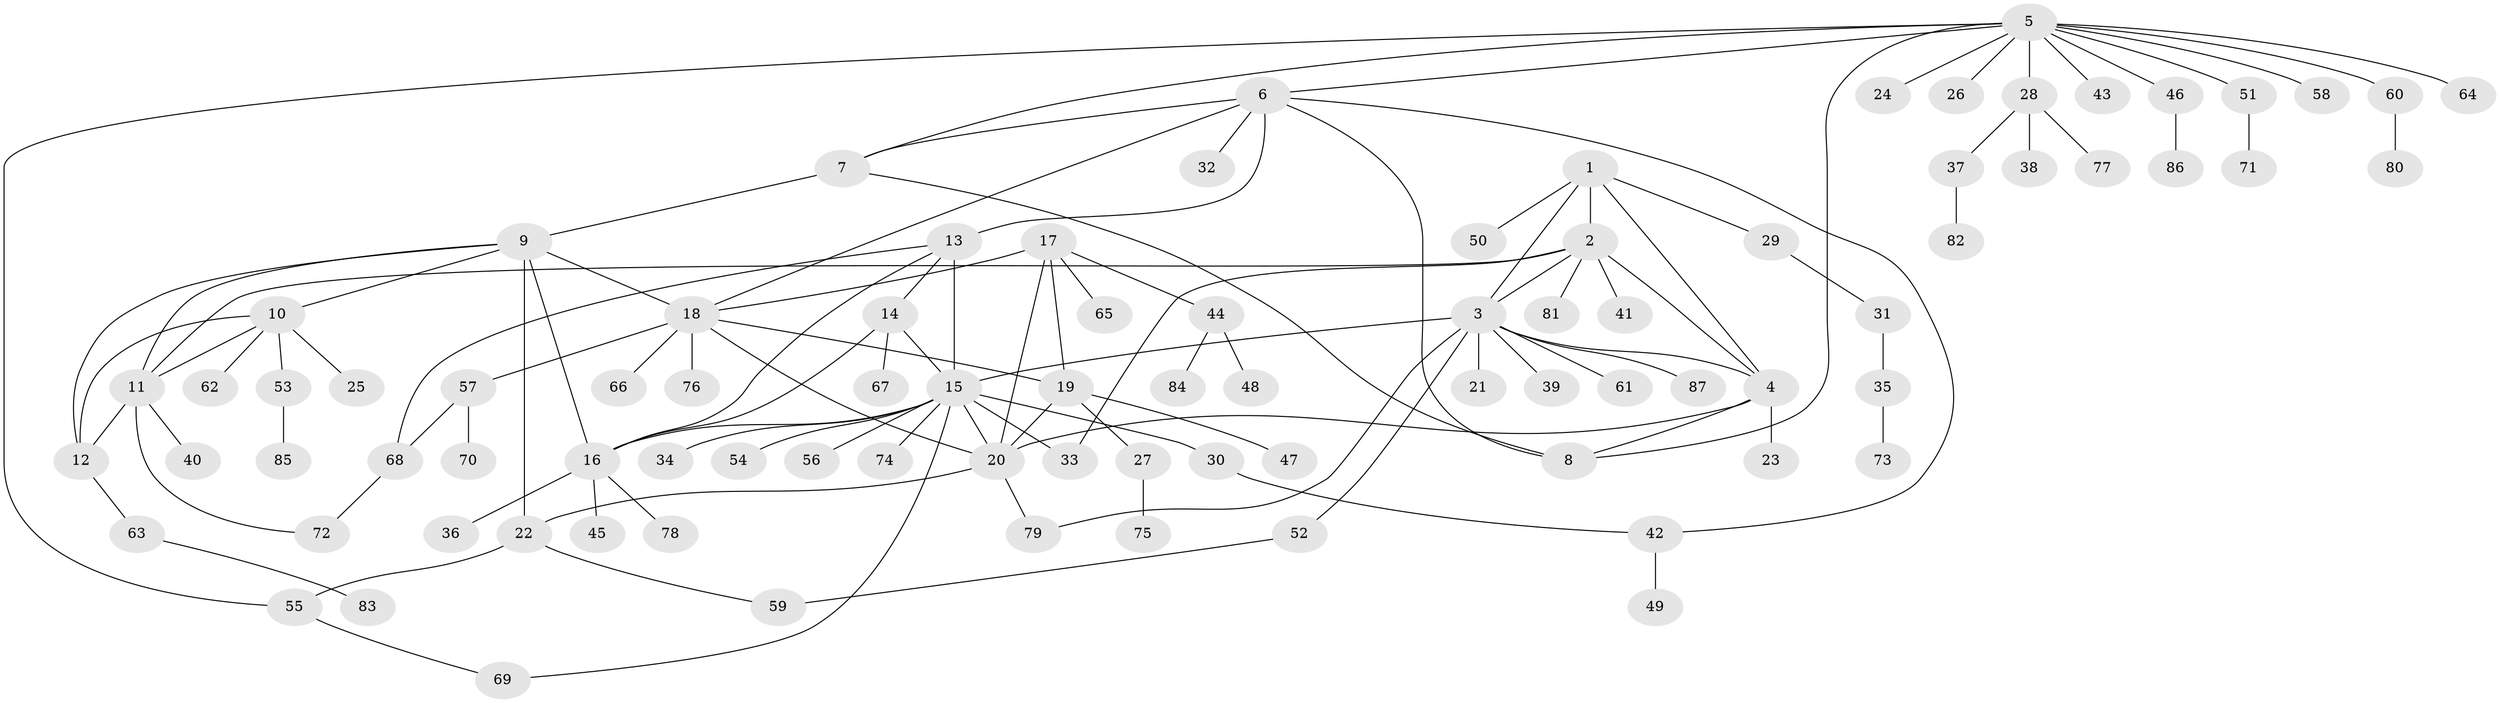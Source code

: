 // Generated by graph-tools (version 1.1) at 2025/26/03/09/25 03:26:36]
// undirected, 87 vertices, 116 edges
graph export_dot {
graph [start="1"]
  node [color=gray90,style=filled];
  1;
  2;
  3;
  4;
  5;
  6;
  7;
  8;
  9;
  10;
  11;
  12;
  13;
  14;
  15;
  16;
  17;
  18;
  19;
  20;
  21;
  22;
  23;
  24;
  25;
  26;
  27;
  28;
  29;
  30;
  31;
  32;
  33;
  34;
  35;
  36;
  37;
  38;
  39;
  40;
  41;
  42;
  43;
  44;
  45;
  46;
  47;
  48;
  49;
  50;
  51;
  52;
  53;
  54;
  55;
  56;
  57;
  58;
  59;
  60;
  61;
  62;
  63;
  64;
  65;
  66;
  67;
  68;
  69;
  70;
  71;
  72;
  73;
  74;
  75;
  76;
  77;
  78;
  79;
  80;
  81;
  82;
  83;
  84;
  85;
  86;
  87;
  1 -- 2;
  1 -- 3;
  1 -- 4;
  1 -- 29;
  1 -- 50;
  2 -- 3;
  2 -- 4;
  2 -- 11;
  2 -- 33;
  2 -- 41;
  2 -- 81;
  3 -- 4;
  3 -- 15;
  3 -- 21;
  3 -- 39;
  3 -- 52;
  3 -- 61;
  3 -- 79;
  3 -- 87;
  4 -- 8;
  4 -- 20;
  4 -- 23;
  5 -- 6;
  5 -- 7;
  5 -- 8;
  5 -- 24;
  5 -- 26;
  5 -- 28;
  5 -- 43;
  5 -- 46;
  5 -- 51;
  5 -- 55;
  5 -- 58;
  5 -- 60;
  5 -- 64;
  6 -- 7;
  6 -- 8;
  6 -- 13;
  6 -- 18;
  6 -- 32;
  6 -- 42;
  7 -- 8;
  7 -- 9;
  9 -- 10;
  9 -- 11;
  9 -- 12;
  9 -- 16;
  9 -- 18;
  9 -- 22;
  10 -- 11;
  10 -- 12;
  10 -- 25;
  10 -- 53;
  10 -- 62;
  11 -- 12;
  11 -- 40;
  11 -- 72;
  12 -- 63;
  13 -- 14;
  13 -- 15;
  13 -- 16;
  13 -- 68;
  14 -- 15;
  14 -- 16;
  14 -- 67;
  15 -- 16;
  15 -- 20;
  15 -- 30;
  15 -- 33;
  15 -- 34;
  15 -- 54;
  15 -- 56;
  15 -- 69;
  15 -- 74;
  16 -- 36;
  16 -- 45;
  16 -- 78;
  17 -- 18;
  17 -- 19;
  17 -- 20;
  17 -- 44;
  17 -- 65;
  18 -- 19;
  18 -- 20;
  18 -- 57;
  18 -- 66;
  18 -- 76;
  19 -- 20;
  19 -- 27;
  19 -- 47;
  20 -- 22;
  20 -- 79;
  22 -- 55;
  22 -- 59;
  27 -- 75;
  28 -- 37;
  28 -- 38;
  28 -- 77;
  29 -- 31;
  30 -- 42;
  31 -- 35;
  35 -- 73;
  37 -- 82;
  42 -- 49;
  44 -- 48;
  44 -- 84;
  46 -- 86;
  51 -- 71;
  52 -- 59;
  53 -- 85;
  55 -- 69;
  57 -- 68;
  57 -- 70;
  60 -- 80;
  63 -- 83;
  68 -- 72;
}
